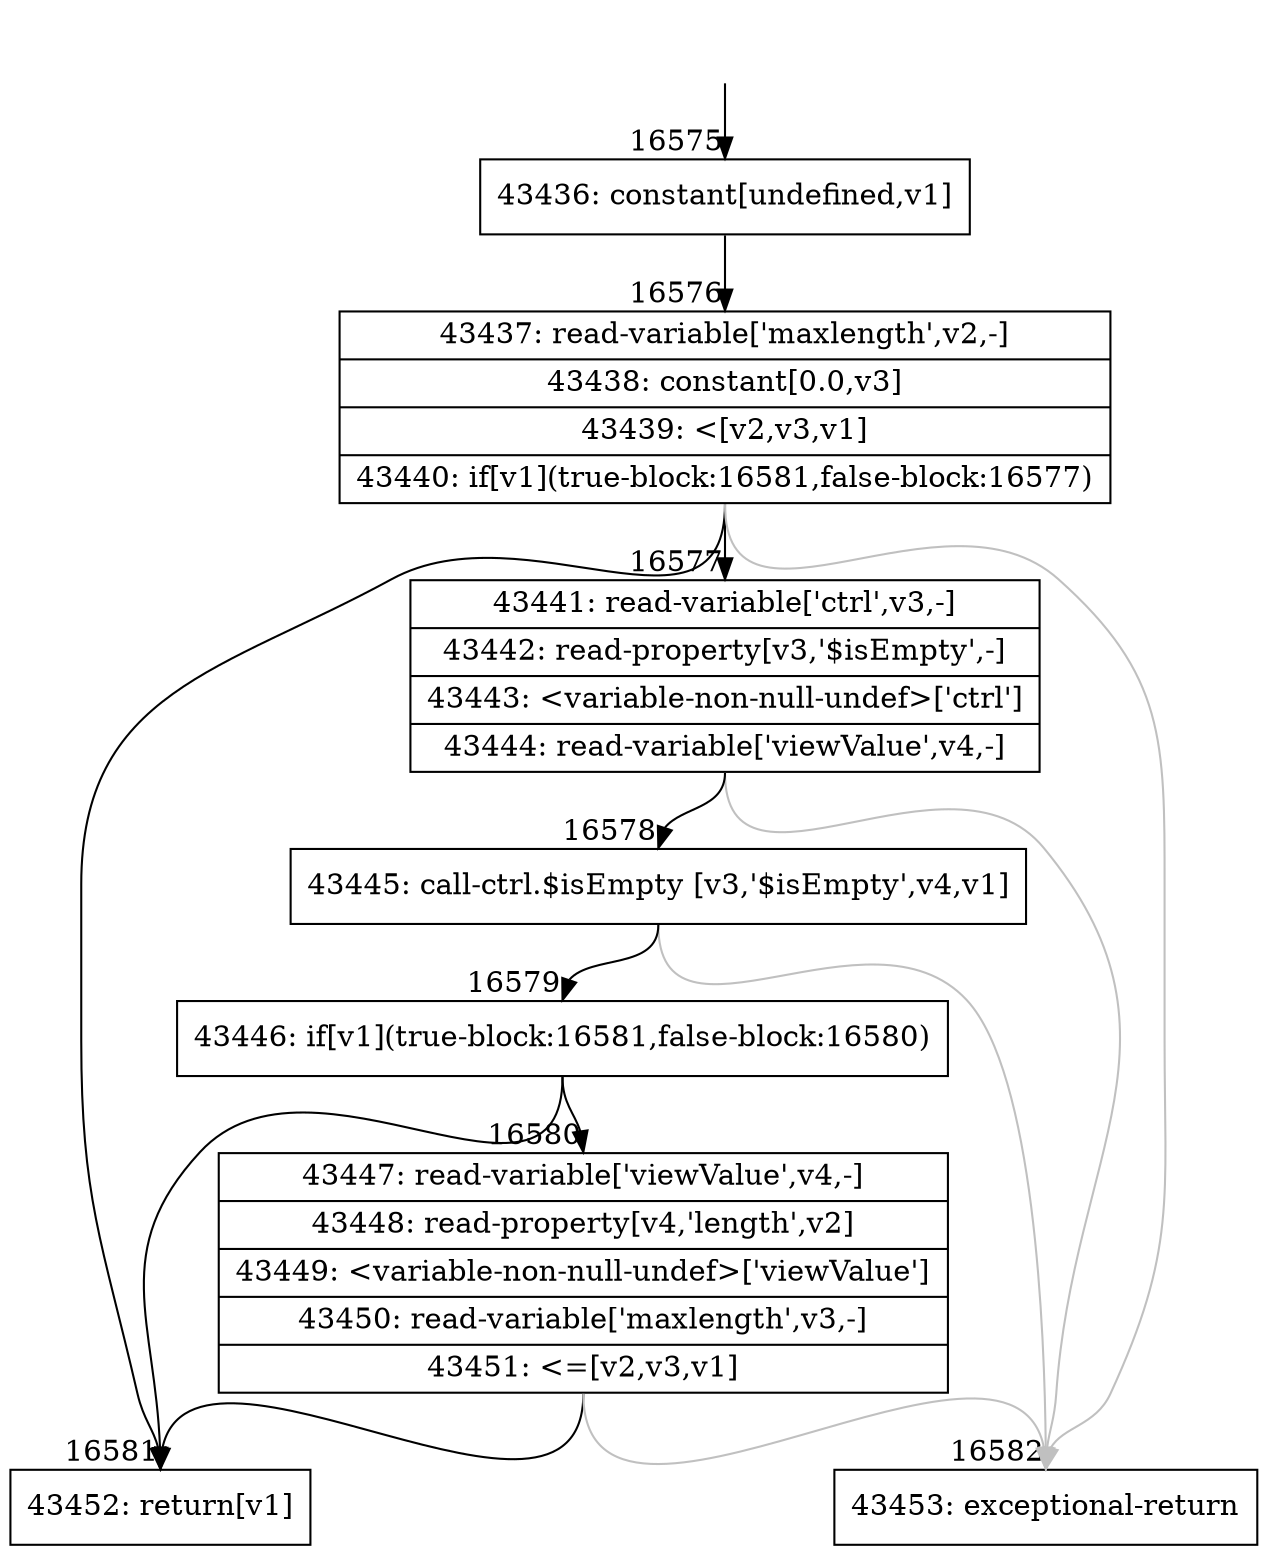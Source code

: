 digraph {
rankdir="TD"
BB_entry1344[shape=none,label=""];
BB_entry1344 -> BB16575 [tailport=s, headport=n, headlabel="    16575"]
BB16575 [shape=record label="{43436: constant[undefined,v1]}" ] 
BB16575 -> BB16576 [tailport=s, headport=n, headlabel="      16576"]
BB16576 [shape=record label="{43437: read-variable['maxlength',v2,-]|43438: constant[0.0,v3]|43439: \<[v2,v3,v1]|43440: if[v1](true-block:16581,false-block:16577)}" ] 
BB16576 -> BB16581 [tailport=s, headport=n, headlabel="      16581"]
BB16576 -> BB16577 [tailport=s, headport=n, headlabel="      16577"]
BB16576 -> BB16582 [tailport=s, headport=n, color=gray, headlabel="      16582"]
BB16577 [shape=record label="{43441: read-variable['ctrl',v3,-]|43442: read-property[v3,'$isEmpty',-]|43443: \<variable-non-null-undef\>['ctrl']|43444: read-variable['viewValue',v4,-]}" ] 
BB16577 -> BB16578 [tailport=s, headport=n, headlabel="      16578"]
BB16577 -> BB16582 [tailport=s, headport=n, color=gray]
BB16578 [shape=record label="{43445: call-ctrl.$isEmpty [v3,'$isEmpty',v4,v1]}" ] 
BB16578 -> BB16579 [tailport=s, headport=n, headlabel="      16579"]
BB16578 -> BB16582 [tailport=s, headport=n, color=gray]
BB16579 [shape=record label="{43446: if[v1](true-block:16581,false-block:16580)}" ] 
BB16579 -> BB16581 [tailport=s, headport=n]
BB16579 -> BB16580 [tailport=s, headport=n, headlabel="      16580"]
BB16580 [shape=record label="{43447: read-variable['viewValue',v4,-]|43448: read-property[v4,'length',v2]|43449: \<variable-non-null-undef\>['viewValue']|43450: read-variable['maxlength',v3,-]|43451: \<=[v2,v3,v1]}" ] 
BB16580 -> BB16581 [tailport=s, headport=n]
BB16580 -> BB16582 [tailport=s, headport=n, color=gray]
BB16581 [shape=record label="{43452: return[v1]}" ] 
BB16582 [shape=record label="{43453: exceptional-return}" ] 
//#$~ 28323
}
